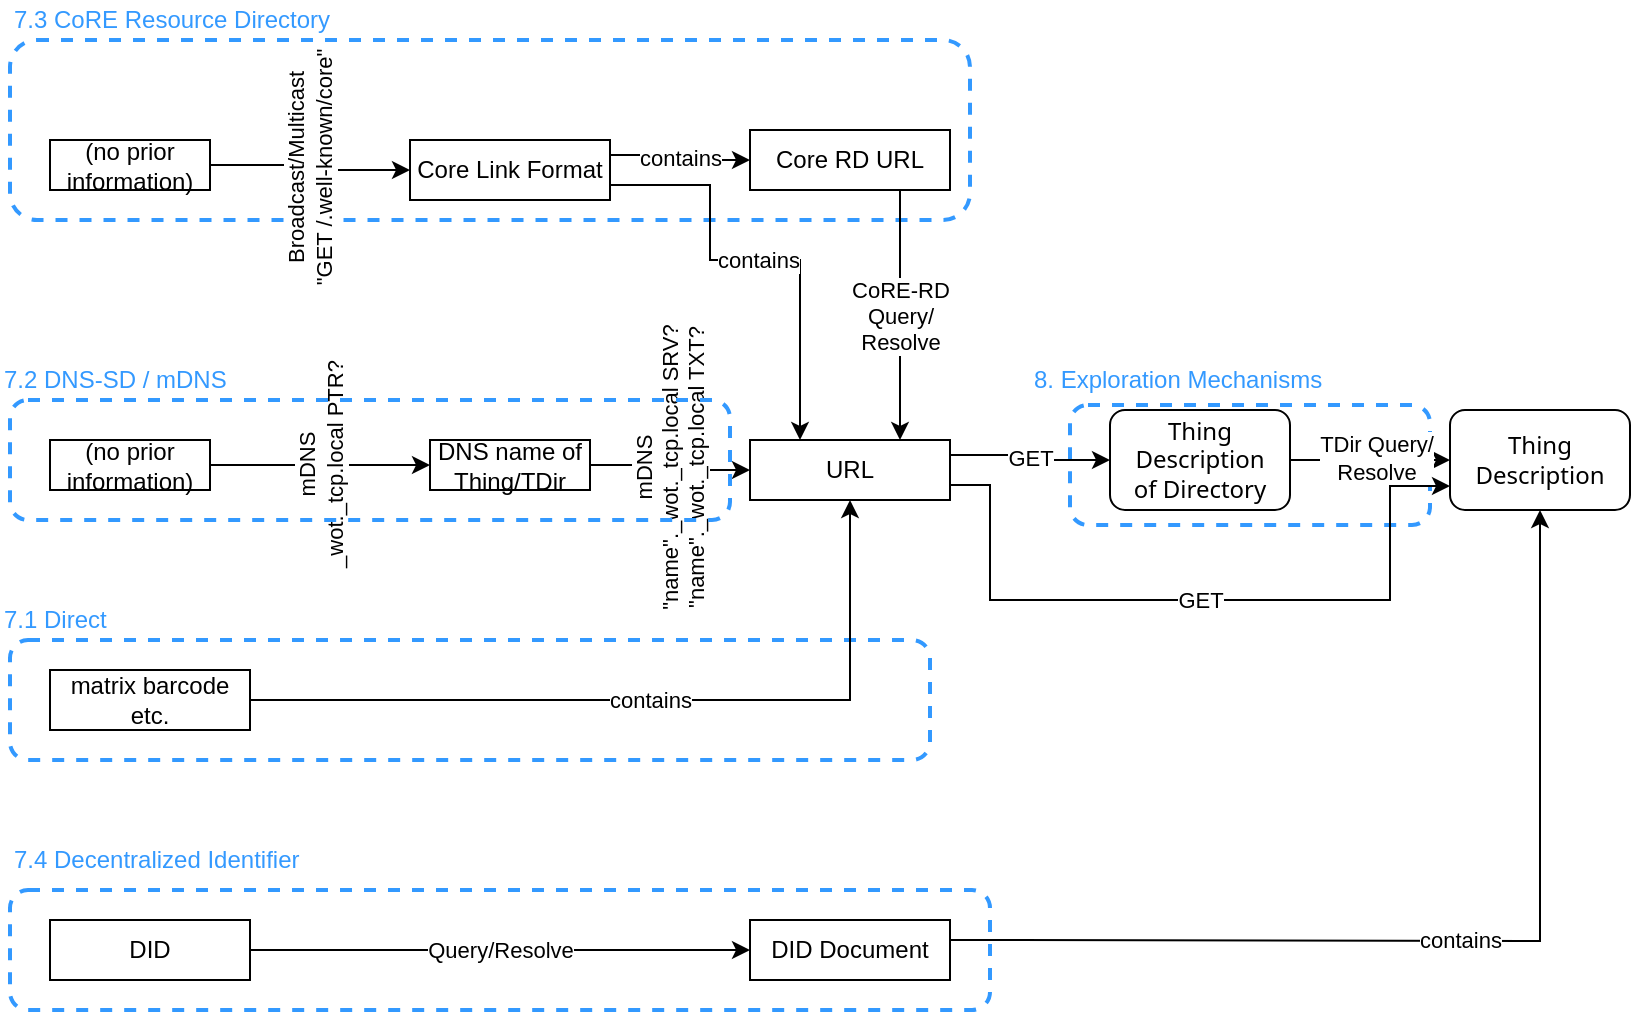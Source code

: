 <mxfile version="13.6.2" type="github">
  <diagram id="EUU0uG70BVmWCHlrxOuo" name="Page-1">
    <mxGraphModel dx="2268" dy="1063" grid="1" gridSize="10" guides="1" tooltips="1" connect="1" arrows="1" fold="1" page="1" pageScale="1" pageWidth="850" pageHeight="1100" math="0" shadow="0" extFonts="Noto Sans^https://fonts.googleapis.com/css?family=Noto+Sans">
      <root>
        <mxCell id="0" />
        <mxCell id="1" parent="0" />
        <mxCell id="IaaDOXxbcvO25jp5HzXw-24" value="" style="rounded=1;whiteSpace=wrap;html=1;fillColor=none;strokeWidth=2;dashed=1;strokeColor=#3399FF;" vertex="1" parent="1">
          <mxGeometry y="490" width="460" height="60" as="geometry" />
        </mxCell>
        <mxCell id="IaaDOXxbcvO25jp5HzXw-19" value="" style="rounded=1;whiteSpace=wrap;html=1;fillColor=none;strokeWidth=2;dashed=1;strokeColor=#3399FF;" vertex="1" parent="1">
          <mxGeometry y="190" width="480" height="90" as="geometry" />
        </mxCell>
        <mxCell id="IaaDOXxbcvO25jp5HzXw-28" value="" style="rounded=1;whiteSpace=wrap;html=1;fillColor=none;strokeWidth=2;dashed=1;strokeColor=#3399FF;" vertex="1" parent="1">
          <mxGeometry x="530" y="372.5" width="180" height="60" as="geometry" />
        </mxCell>
        <mxCell id="Z3I2DZgx9jWYCCeo3zKG-24" value="CoRE-RD&lt;br&gt;&lt;div&gt;Query/&lt;/div&gt;&lt;div&gt;Resolve&lt;br&gt;&lt;/div&gt;" style="edgeStyle=orthogonalEdgeStyle;rounded=0;orthogonalLoop=1;jettySize=auto;html=1;exitX=0.75;exitY=0;exitDx=0;exitDy=0;entryX=0.75;entryY=1;entryDx=0;entryDy=0;startArrow=classic;startFill=1;endArrow=none;endFill=0;" parent="1" source="Z3I2DZgx9jWYCCeo3zKG-5" target="Z3I2DZgx9jWYCCeo3zKG-20" edge="1">
          <mxGeometry relative="1" as="geometry">
            <mxPoint x="749.04" y="240.99" as="targetPoint" />
          </mxGeometry>
        </mxCell>
        <mxCell id="RiIqF8UuUlekeBO_t_7H-3" value="&lt;div&gt;Thing&lt;/div&gt;&lt;div&gt;Description&lt;br&gt;&lt;/div&gt;" style="rounded=1;whiteSpace=wrap;html=1;fontFamily=Noto Sans;" parent="1" vertex="1">
          <mxGeometry x="720" y="375" width="90" height="50" as="geometry" />
        </mxCell>
        <mxCell id="Z3I2DZgx9jWYCCeo3zKG-6" style="edgeStyle=orthogonalEdgeStyle;rounded=0;orthogonalLoop=1;jettySize=auto;html=1;entryX=0;entryY=0.5;entryDx=0;entryDy=0;exitX=1;exitY=0.5;exitDx=0;exitDy=0;" parent="1" source="IaaDOXxbcvO25jp5HzXw-12" target="RiIqF8UuUlekeBO_t_7H-3" edge="1">
          <mxGeometry relative="1" as="geometry">
            <mxPoint x="670" y="320" as="sourcePoint" />
            <mxPoint x="645" y="380" as="targetPoint" />
          </mxGeometry>
        </mxCell>
        <mxCell id="Z3I2DZgx9jWYCCeo3zKG-10" value="&lt;div&gt;TDir Query/&lt;/div&gt;&lt;div&gt;Resolve&lt;br&gt;&lt;/div&gt;" style="edgeLabel;html=1;align=center;verticalAlign=middle;resizable=0;points=[];" parent="Z3I2DZgx9jWYCCeo3zKG-6" vertex="1" connectable="0">
          <mxGeometry x="0.067" y="1" relative="1" as="geometry">
            <mxPoint as="offset" />
          </mxGeometry>
        </mxCell>
        <mxCell id="IaaDOXxbcvO25jp5HzXw-11" value="&lt;div&gt;GET&lt;/div&gt;" style="edgeStyle=orthogonalEdgeStyle;rounded=0;orthogonalLoop=1;jettySize=auto;html=1;exitX=1;exitY=0.75;exitDx=0;exitDy=0;" edge="1" parent="1" source="Z3I2DZgx9jWYCCeo3zKG-5">
          <mxGeometry relative="1" as="geometry">
            <mxPoint x="720" y="413" as="targetPoint" />
            <Array as="points">
              <mxPoint x="490" y="413" />
              <mxPoint x="490" y="470" />
              <mxPoint x="690" y="470" />
              <mxPoint x="690" y="413" />
            </Array>
          </mxGeometry>
        </mxCell>
        <mxCell id="Z3I2DZgx9jWYCCeo3zKG-5" value="URL" style="rounded=0;whiteSpace=wrap;html=1;" parent="1" vertex="1">
          <mxGeometry x="370" y="390" width="100" height="30" as="geometry" />
        </mxCell>
        <mxCell id="Z3I2DZgx9jWYCCeo3zKG-9" value="Query/Resolve" style="edgeStyle=orthogonalEdgeStyle;rounded=0;orthogonalLoop=1;jettySize=auto;html=1;exitX=1;exitY=0.5;exitDx=0;exitDy=0;entryX=0;entryY=0.5;entryDx=0;entryDy=0;" parent="1" source="Z3I2DZgx9jWYCCeo3zKG-7" target="Z3I2DZgx9jWYCCeo3zKG-8" edge="1">
          <mxGeometry relative="1" as="geometry" />
        </mxCell>
        <mxCell id="Z3I2DZgx9jWYCCeo3zKG-7" value="DID" style="rounded=0;whiteSpace=wrap;html=1;" parent="1" vertex="1">
          <mxGeometry x="20" y="630" width="100" height="30" as="geometry" />
        </mxCell>
        <mxCell id="Z3I2DZgx9jWYCCeo3zKG-12" value="contains" style="edgeStyle=orthogonalEdgeStyle;rounded=0;orthogonalLoop=1;jettySize=auto;html=1;entryX=0.5;entryY=1;entryDx=0;entryDy=0;" parent="1" target="RiIqF8UuUlekeBO_t_7H-3" edge="1">
          <mxGeometry relative="1" as="geometry">
            <mxPoint x="470" y="640" as="sourcePoint" />
          </mxGeometry>
        </mxCell>
        <mxCell id="Z3I2DZgx9jWYCCeo3zKG-8" value="DID Document" style="rounded=0;whiteSpace=wrap;html=1;" parent="1" vertex="1">
          <mxGeometry x="370" y="630" width="100" height="30" as="geometry" />
        </mxCell>
        <mxCell id="Z3I2DZgx9jWYCCeo3zKG-14" value="contains" style="edgeStyle=orthogonalEdgeStyle;rounded=0;orthogonalLoop=1;jettySize=auto;html=1;exitX=1;exitY=0.75;exitDx=0;exitDy=0;entryX=0.25;entryY=0;entryDx=0;entryDy=0;" parent="1" source="Z3I2DZgx9jWYCCeo3zKG-13" target="Z3I2DZgx9jWYCCeo3zKG-5" edge="1">
          <mxGeometry relative="1" as="geometry">
            <mxPoint x="380" y="389" as="targetPoint" />
            <Array as="points">
              <mxPoint x="350" y="263" />
              <mxPoint x="350" y="300" />
              <mxPoint x="395" y="300" />
            </Array>
          </mxGeometry>
        </mxCell>
        <mxCell id="Z3I2DZgx9jWYCCeo3zKG-16" value="contains" style="edgeStyle=orthogonalEdgeStyle;rounded=0;orthogonalLoop=1;jettySize=auto;html=1;exitX=1;exitY=0.25;exitDx=0;exitDy=0;entryX=0;entryY=0.5;entryDx=0;entryDy=0;" parent="1" source="Z3I2DZgx9jWYCCeo3zKG-13" target="Z3I2DZgx9jWYCCeo3zKG-20" edge="1">
          <mxGeometry relative="1" as="geometry">
            <mxPoint x="560" y="255" as="targetPoint" />
          </mxGeometry>
        </mxCell>
        <mxCell id="Z3I2DZgx9jWYCCeo3zKG-13" value="Core Link Format" style="rounded=0;whiteSpace=wrap;html=1;" parent="1" vertex="1">
          <mxGeometry x="200" y="240" width="100" height="30" as="geometry" />
        </mxCell>
        <mxCell id="Z3I2DZgx9jWYCCeo3zKG-26" value="&lt;div&gt;Broadcast/Multicast &lt;br&gt;&lt;/div&gt;&lt;div&gt;&quot;GET /.well-known/core&quot;&lt;br&gt;&lt;/div&gt;" style="edgeStyle=orthogonalEdgeStyle;rounded=0;orthogonalLoop=1;jettySize=auto;html=1;exitX=1;exitY=0.5;exitDx=0;exitDy=0;entryX=0;entryY=0.5;entryDx=0;entryDy=0;startArrow=none;startFill=0;endArrow=classic;endFill=1;horizontal=0;" parent="1" source="Z3I2DZgx9jWYCCeo3zKG-19" target="Z3I2DZgx9jWYCCeo3zKG-13" edge="1">
          <mxGeometry relative="1" as="geometry" />
        </mxCell>
        <mxCell id="IaaDOXxbcvO25jp5HzXw-2" value="&lt;div&gt;mDNS&lt;/div&gt;&lt;div&gt;_wot._tcp.local PTR?&lt;br&gt;&lt;/div&gt;" style="edgeStyle=orthogonalEdgeStyle;rounded=0;orthogonalLoop=1;jettySize=auto;html=1;entryX=0;entryY=0.5;entryDx=0;entryDy=0;exitX=1;exitY=0.5;exitDx=0;exitDy=0;horizontal=0;" edge="1" parent="1" source="IaaDOXxbcvO25jp5HzXw-18" target="IaaDOXxbcvO25jp5HzXw-1">
          <mxGeometry relative="1" as="geometry">
            <mxPoint x="140" y="250" as="sourcePoint" />
          </mxGeometry>
        </mxCell>
        <mxCell id="Z3I2DZgx9jWYCCeo3zKG-19" value="&lt;div&gt;(no prior&lt;/div&gt;&lt;div&gt;information)&lt;br&gt;&lt;/div&gt;" style="rounded=0;whiteSpace=wrap;html=1;" parent="1" vertex="1">
          <mxGeometry x="20" y="240" width="80" height="25" as="geometry" />
        </mxCell>
        <mxCell id="Z3I2DZgx9jWYCCeo3zKG-20" value="Core RD URL" style="rounded=0;whiteSpace=wrap;html=1;" parent="1" vertex="1">
          <mxGeometry x="370" y="235" width="100" height="30" as="geometry" />
        </mxCell>
        <mxCell id="IaaDOXxbcvO25jp5HzXw-4" value="&lt;div&gt;mDNS&lt;/div&gt;&lt;div&gt;&quot;name&quot;._wot._tcp.local SRV?&lt;/div&gt;&lt;div&gt;&quot;name&quot;._wot._tcp.local TXT?&lt;br&gt;&lt;/div&gt;" style="edgeStyle=orthogonalEdgeStyle;rounded=0;orthogonalLoop=1;jettySize=auto;html=1;exitX=1;exitY=0.5;exitDx=0;exitDy=0;entryX=0;entryY=0.5;entryDx=0;entryDy=0;horizontal=0;" edge="1" parent="1" source="IaaDOXxbcvO25jp5HzXw-1" target="Z3I2DZgx9jWYCCeo3zKG-5">
          <mxGeometry relative="1" as="geometry">
            <mxPoint x="140" y="337.5" as="targetPoint" />
          </mxGeometry>
        </mxCell>
        <mxCell id="IaaDOXxbcvO25jp5HzXw-1" value="DNS name of Thing/TDir" style="rounded=0;whiteSpace=wrap;html=1;" vertex="1" parent="1">
          <mxGeometry x="210" y="390" width="80" height="25" as="geometry" />
        </mxCell>
        <mxCell id="IaaDOXxbcvO25jp5HzXw-7" value="contains" style="edgeStyle=orthogonalEdgeStyle;rounded=0;orthogonalLoop=1;jettySize=auto;html=1;exitX=1;exitY=0.5;exitDx=0;exitDy=0;entryX=0.5;entryY=1;entryDx=0;entryDy=0;" edge="1" parent="1" source="IaaDOXxbcvO25jp5HzXw-6" target="Z3I2DZgx9jWYCCeo3zKG-5">
          <mxGeometry relative="1" as="geometry" />
        </mxCell>
        <mxCell id="IaaDOXxbcvO25jp5HzXw-6" value="&lt;div&gt;matrix barcode&lt;/div&gt;&lt;div&gt;etc.&lt;br&gt;&lt;/div&gt;" style="rounded=0;whiteSpace=wrap;html=1;" vertex="1" parent="1">
          <mxGeometry x="20" y="505" width="100" height="30" as="geometry" />
        </mxCell>
        <mxCell id="IaaDOXxbcvO25jp5HzXw-12" value="&lt;div&gt;Thing&lt;/div&gt;&lt;div&gt;Description&lt;/div&gt;&lt;div&gt;of Directory&lt;br&gt;&lt;/div&gt;" style="rounded=1;whiteSpace=wrap;html=1;fontFamily=Noto Sans;" vertex="1" parent="1">
          <mxGeometry x="550" y="375" width="90" height="50" as="geometry" />
        </mxCell>
        <mxCell id="IaaDOXxbcvO25jp5HzXw-13" value="&lt;div&gt;GET&lt;/div&gt;" style="edgeStyle=orthogonalEdgeStyle;rounded=0;orthogonalLoop=1;jettySize=auto;html=1;entryX=0;entryY=0.5;entryDx=0;entryDy=0;exitX=1;exitY=0.25;exitDx=0;exitDy=0;" edge="1" parent="1" source="Z3I2DZgx9jWYCCeo3zKG-5" target="IaaDOXxbcvO25jp5HzXw-12">
          <mxGeometry relative="1" as="geometry">
            <mxPoint x="470" y="420" as="sourcePoint" />
            <mxPoint x="550" y="475" as="targetPoint" />
          </mxGeometry>
        </mxCell>
        <mxCell id="IaaDOXxbcvO25jp5HzXw-18" value="&lt;div&gt;(no prior&lt;/div&gt;&lt;div&gt;information)&lt;br&gt;&lt;/div&gt;" style="rounded=0;whiteSpace=wrap;html=1;" vertex="1" parent="1">
          <mxGeometry x="20" y="390" width="80" height="25" as="geometry" />
        </mxCell>
        <mxCell id="IaaDOXxbcvO25jp5HzXw-21" value="7.3 CoRE Resource Directory" style="text;html=1;strokeColor=none;fillColor=none;align=left;verticalAlign=middle;whiteSpace=wrap;rounded=0;dashed=1;fontColor=#3399FF;" vertex="1" parent="1">
          <mxGeometry y="170" width="180" height="20" as="geometry" />
        </mxCell>
        <mxCell id="IaaDOXxbcvO25jp5HzXw-22" value="" style="rounded=1;whiteSpace=wrap;html=1;fillColor=none;strokeWidth=2;dashed=1;strokeColor=#3399FF;" vertex="1" parent="1">
          <mxGeometry y="370" width="360" height="60" as="geometry" />
        </mxCell>
        <mxCell id="IaaDOXxbcvO25jp5HzXw-23" value="7.2 DNS-SD / mDNS" style="text;html=1;strokeColor=none;fillColor=none;align=left;verticalAlign=middle;whiteSpace=wrap;rounded=0;dashed=1;fontColor=#3399FF;" vertex="1" parent="1">
          <mxGeometry x="-5" y="350" width="180" height="20" as="geometry" />
        </mxCell>
        <mxCell id="IaaDOXxbcvO25jp5HzXw-25" value="7.1 Direct" style="text;html=1;strokeColor=none;fillColor=none;align=left;verticalAlign=middle;whiteSpace=wrap;rounded=0;dashed=1;fontColor=#3399FF;" vertex="1" parent="1">
          <mxGeometry x="-5" y="470" width="180" height="20" as="geometry" />
        </mxCell>
        <mxCell id="IaaDOXxbcvO25jp5HzXw-26" value="" style="rounded=1;whiteSpace=wrap;html=1;fillColor=none;strokeWidth=2;dashed=1;strokeColor=#3399FF;" vertex="1" parent="1">
          <mxGeometry y="615" width="490" height="60" as="geometry" />
        </mxCell>
        <mxCell id="IaaDOXxbcvO25jp5HzXw-27" value="7.4 Decentralized Identifier" style="text;html=1;strokeColor=none;fillColor=none;align=left;verticalAlign=middle;whiteSpace=wrap;rounded=0;dashed=1;fontColor=#3399FF;" vertex="1" parent="1">
          <mxGeometry y="590" width="180" height="20" as="geometry" />
        </mxCell>
        <mxCell id="IaaDOXxbcvO25jp5HzXw-29" value="8. Exploration Mechanisms" style="text;html=1;strokeColor=none;fillColor=none;align=left;verticalAlign=middle;whiteSpace=wrap;rounded=0;dashed=1;fontColor=#3399FF;" vertex="1" parent="1">
          <mxGeometry x="510" y="350" width="180" height="20" as="geometry" />
        </mxCell>
      </root>
    </mxGraphModel>
  </diagram>
</mxfile>
